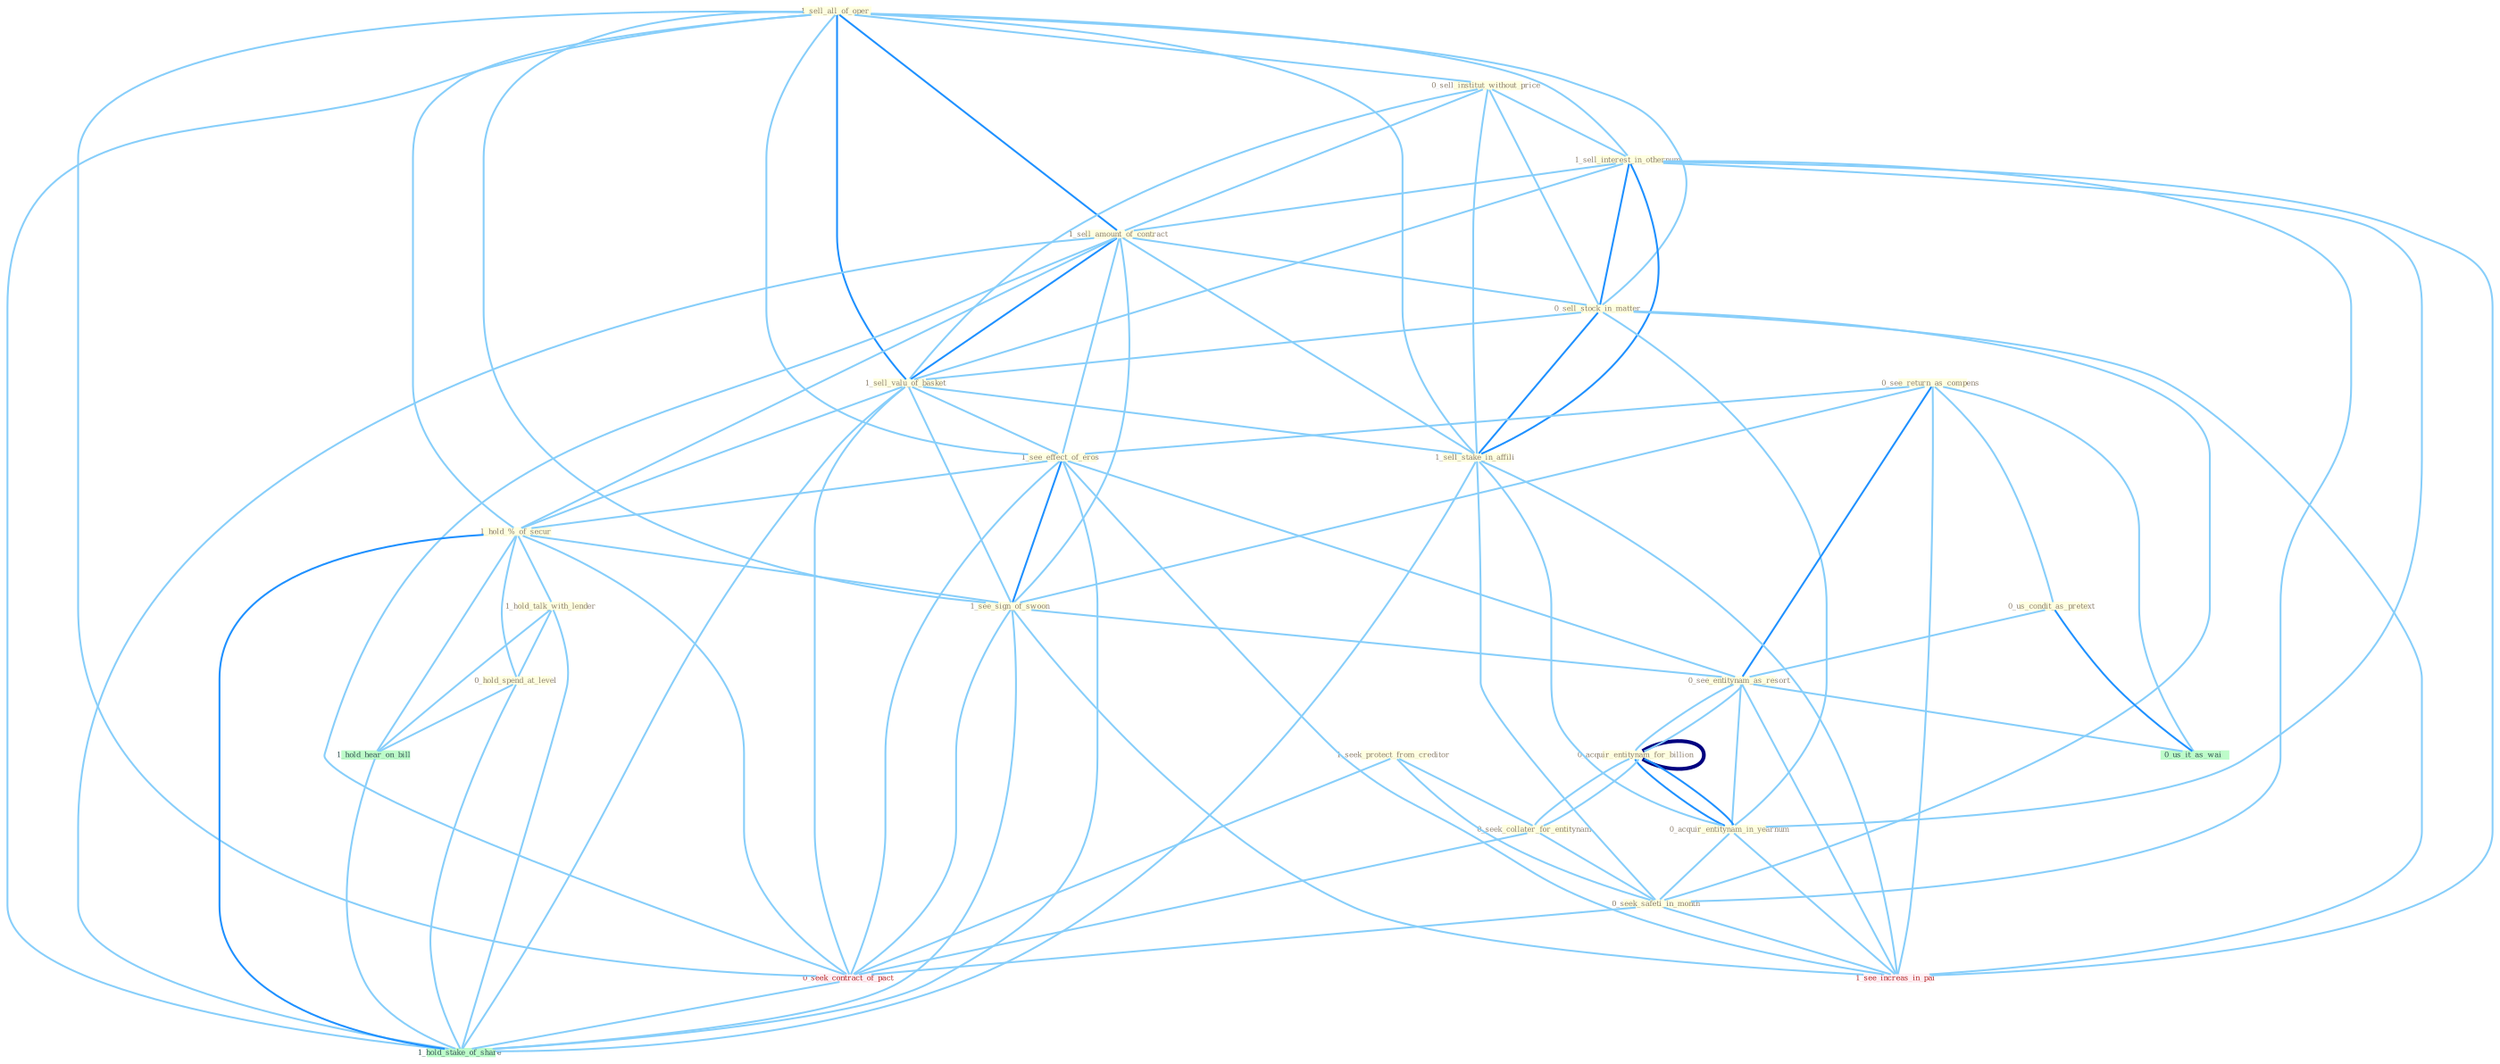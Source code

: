 Graph G{ 
    node
    [shape=polygon,style=filled,width=.5,height=.06,color="#BDFCC9",fixedsize=true,fontsize=4,
    fontcolor="#2f4f4f"];
    {node
    [color="#ffffe0", fontcolor="#8b7d6b"] "1_sell_all_of_oper " "1_seek_protect_from_creditor " "0_sell_institut_without_price " "1_sell_interest_in_othernum " "0_acquir_entitynam_for_billion " "1_sell_amount_of_contract " "0_sell_stock_in_matter " "0_see_return_as_compens " "1_sell_valu_of_basket " "1_see_effect_of_eros " "1_sell_stake_in_affili " "0_seek_collater_for_entitynam " "1_hold_%_of_secur " "1_see_sign_of_swoon " "0_us_condit_as_pretext " "0_see_entitynam_as_resort " "0_acquir_entitynam_in_yearnum " "0_seek_safeti_in_month " "1_hold_talk_with_lender " "0_hold_spend_at_level "}
{node [color="#fff0f5", fontcolor="#b22222"] "0_seek_contract_of_pact " "1_see_increas_in_pai "}
edge [color="#B0E2FF"];

	"1_sell_all_of_oper " -- "0_sell_institut_without_price " [w="1", color="#87cefa" ];
	"1_sell_all_of_oper " -- "1_sell_interest_in_othernum " [w="1", color="#87cefa" ];
	"1_sell_all_of_oper " -- "1_sell_amount_of_contract " [w="2", color="#1e90ff" , len=0.8];
	"1_sell_all_of_oper " -- "0_sell_stock_in_matter " [w="1", color="#87cefa" ];
	"1_sell_all_of_oper " -- "1_sell_valu_of_basket " [w="2", color="#1e90ff" , len=0.8];
	"1_sell_all_of_oper " -- "1_see_effect_of_eros " [w="1", color="#87cefa" ];
	"1_sell_all_of_oper " -- "1_sell_stake_in_affili " [w="1", color="#87cefa" ];
	"1_sell_all_of_oper " -- "1_hold_%_of_secur " [w="1", color="#87cefa" ];
	"1_sell_all_of_oper " -- "1_see_sign_of_swoon " [w="1", color="#87cefa" ];
	"1_sell_all_of_oper " -- "0_seek_contract_of_pact " [w="1", color="#87cefa" ];
	"1_sell_all_of_oper " -- "1_hold_stake_of_share " [w="1", color="#87cefa" ];
	"1_seek_protect_from_creditor " -- "0_seek_collater_for_entitynam " [w="1", color="#87cefa" ];
	"1_seek_protect_from_creditor " -- "0_seek_safeti_in_month " [w="1", color="#87cefa" ];
	"1_seek_protect_from_creditor " -- "0_seek_contract_of_pact " [w="1", color="#87cefa" ];
	"0_sell_institut_without_price " -- "1_sell_interest_in_othernum " [w="1", color="#87cefa" ];
	"0_sell_institut_without_price " -- "1_sell_amount_of_contract " [w="1", color="#87cefa" ];
	"0_sell_institut_without_price " -- "0_sell_stock_in_matter " [w="1", color="#87cefa" ];
	"0_sell_institut_without_price " -- "1_sell_valu_of_basket " [w="1", color="#87cefa" ];
	"0_sell_institut_without_price " -- "1_sell_stake_in_affili " [w="1", color="#87cefa" ];
	"1_sell_interest_in_othernum " -- "1_sell_amount_of_contract " [w="1", color="#87cefa" ];
	"1_sell_interest_in_othernum " -- "0_sell_stock_in_matter " [w="2", color="#1e90ff" , len=0.8];
	"1_sell_interest_in_othernum " -- "1_sell_valu_of_basket " [w="1", color="#87cefa" ];
	"1_sell_interest_in_othernum " -- "1_sell_stake_in_affili " [w="2", color="#1e90ff" , len=0.8];
	"1_sell_interest_in_othernum " -- "0_acquir_entitynam_in_yearnum " [w="1", color="#87cefa" ];
	"1_sell_interest_in_othernum " -- "0_seek_safeti_in_month " [w="1", color="#87cefa" ];
	"1_sell_interest_in_othernum " -- "1_see_increas_in_pai " [w="1", color="#87cefa" ];
	"0_acquir_entitynam_for_billion " -- "0_seek_collater_for_entitynam " [w="1", color="#87cefa" ];
	"0_acquir_entitynam_for_billion " -- "0_see_entitynam_as_resort " [w="1", color="#87cefa" ];
	"0_acquir_entitynam_for_billion " -- "0_acquir_entitynam_in_yearnum " [w="2", color="#1e90ff" , len=0.8];
	"0_acquir_entitynam_for_billion " -- "0_acquir_entitynam_for_billion " [w="4", style=bold, color="#000080", len=0.4];
	"1_sell_amount_of_contract " -- "0_sell_stock_in_matter " [w="1", color="#87cefa" ];
	"1_sell_amount_of_contract " -- "1_sell_valu_of_basket " [w="2", color="#1e90ff" , len=0.8];
	"1_sell_amount_of_contract " -- "1_see_effect_of_eros " [w="1", color="#87cefa" ];
	"1_sell_amount_of_contract " -- "1_sell_stake_in_affili " [w="1", color="#87cefa" ];
	"1_sell_amount_of_contract " -- "1_hold_%_of_secur " [w="1", color="#87cefa" ];
	"1_sell_amount_of_contract " -- "1_see_sign_of_swoon " [w="1", color="#87cefa" ];
	"1_sell_amount_of_contract " -- "0_seek_contract_of_pact " [w="1", color="#87cefa" ];
	"1_sell_amount_of_contract " -- "1_hold_stake_of_share " [w="1", color="#87cefa" ];
	"0_sell_stock_in_matter " -- "1_sell_valu_of_basket " [w="1", color="#87cefa" ];
	"0_sell_stock_in_matter " -- "1_sell_stake_in_affili " [w="2", color="#1e90ff" , len=0.8];
	"0_sell_stock_in_matter " -- "0_acquir_entitynam_in_yearnum " [w="1", color="#87cefa" ];
	"0_sell_stock_in_matter " -- "0_seek_safeti_in_month " [w="1", color="#87cefa" ];
	"0_sell_stock_in_matter " -- "1_see_increas_in_pai " [w="1", color="#87cefa" ];
	"0_see_return_as_compens " -- "1_see_effect_of_eros " [w="1", color="#87cefa" ];
	"0_see_return_as_compens " -- "1_see_sign_of_swoon " [w="1", color="#87cefa" ];
	"0_see_return_as_compens " -- "0_us_condit_as_pretext " [w="1", color="#87cefa" ];
	"0_see_return_as_compens " -- "0_see_entitynam_as_resort " [w="2", color="#1e90ff" , len=0.8];
	"0_see_return_as_compens " -- "0_us_it_as_wai " [w="1", color="#87cefa" ];
	"0_see_return_as_compens " -- "1_see_increas_in_pai " [w="1", color="#87cefa" ];
	"1_sell_valu_of_basket " -- "1_see_effect_of_eros " [w="1", color="#87cefa" ];
	"1_sell_valu_of_basket " -- "1_sell_stake_in_affili " [w="1", color="#87cefa" ];
	"1_sell_valu_of_basket " -- "1_hold_%_of_secur " [w="1", color="#87cefa" ];
	"1_sell_valu_of_basket " -- "1_see_sign_of_swoon " [w="1", color="#87cefa" ];
	"1_sell_valu_of_basket " -- "0_seek_contract_of_pact " [w="1", color="#87cefa" ];
	"1_sell_valu_of_basket " -- "1_hold_stake_of_share " [w="1", color="#87cefa" ];
	"1_see_effect_of_eros " -- "1_hold_%_of_secur " [w="1", color="#87cefa" ];
	"1_see_effect_of_eros " -- "1_see_sign_of_swoon " [w="2", color="#1e90ff" , len=0.8];
	"1_see_effect_of_eros " -- "0_see_entitynam_as_resort " [w="1", color="#87cefa" ];
	"1_see_effect_of_eros " -- "0_seek_contract_of_pact " [w="1", color="#87cefa" ];
	"1_see_effect_of_eros " -- "1_see_increas_in_pai " [w="1", color="#87cefa" ];
	"1_see_effect_of_eros " -- "1_hold_stake_of_share " [w="1", color="#87cefa" ];
	"1_sell_stake_in_affili " -- "0_acquir_entitynam_in_yearnum " [w="1", color="#87cefa" ];
	"1_sell_stake_in_affili " -- "0_seek_safeti_in_month " [w="1", color="#87cefa" ];
	"1_sell_stake_in_affili " -- "1_see_increas_in_pai " [w="1", color="#87cefa" ];
	"1_sell_stake_in_affili " -- "1_hold_stake_of_share " [w="1", color="#87cefa" ];
	"0_seek_collater_for_entitynam " -- "0_seek_safeti_in_month " [w="1", color="#87cefa" ];
	"0_seek_collater_for_entitynam " -- "0_seek_contract_of_pact " [w="1", color="#87cefa" ];
	"0_seek_collater_for_entitynam " -- "0_acquir_entitynam_for_billion " [w="1", color="#87cefa" ];
	"1_hold_%_of_secur " -- "1_see_sign_of_swoon " [w="1", color="#87cefa" ];
	"1_hold_%_of_secur " -- "1_hold_talk_with_lender " [w="1", color="#87cefa" ];
	"1_hold_%_of_secur " -- "0_hold_spend_at_level " [w="1", color="#87cefa" ];
	"1_hold_%_of_secur " -- "0_seek_contract_of_pact " [w="1", color="#87cefa" ];
	"1_hold_%_of_secur " -- "1_hold_hear_on_bill " [w="1", color="#87cefa" ];
	"1_hold_%_of_secur " -- "1_hold_stake_of_share " [w="2", color="#1e90ff" , len=0.8];
	"1_see_sign_of_swoon " -- "0_see_entitynam_as_resort " [w="1", color="#87cefa" ];
	"1_see_sign_of_swoon " -- "0_seek_contract_of_pact " [w="1", color="#87cefa" ];
	"1_see_sign_of_swoon " -- "1_see_increas_in_pai " [w="1", color="#87cefa" ];
	"1_see_sign_of_swoon " -- "1_hold_stake_of_share " [w="1", color="#87cefa" ];
	"0_us_condit_as_pretext " -- "0_see_entitynam_as_resort " [w="1", color="#87cefa" ];
	"0_us_condit_as_pretext " -- "0_us_it_as_wai " [w="2", color="#1e90ff" , len=0.8];
	"0_see_entitynam_as_resort " -- "0_acquir_entitynam_in_yearnum " [w="1", color="#87cefa" ];
	"0_see_entitynam_as_resort " -- "0_us_it_as_wai " [w="1", color="#87cefa" ];
	"0_see_entitynam_as_resort " -- "0_acquir_entitynam_for_billion " [w="1", color="#87cefa" ];
	"0_see_entitynam_as_resort " -- "1_see_increas_in_pai " [w="1", color="#87cefa" ];
	"0_acquir_entitynam_in_yearnum " -- "0_seek_safeti_in_month " [w="1", color="#87cefa" ];
	"0_acquir_entitynam_in_yearnum " -- "0_acquir_entitynam_for_billion " [w="2", color="#1e90ff" , len=0.8];
	"0_acquir_entitynam_in_yearnum " -- "1_see_increas_in_pai " [w="1", color="#87cefa" ];
	"0_seek_safeti_in_month " -- "0_seek_contract_of_pact " [w="1", color="#87cefa" ];
	"0_seek_safeti_in_month " -- "1_see_increas_in_pai " [w="1", color="#87cefa" ];
	"1_hold_talk_with_lender " -- "0_hold_spend_at_level " [w="1", color="#87cefa" ];
	"1_hold_talk_with_lender " -- "1_hold_hear_on_bill " [w="1", color="#87cefa" ];
	"1_hold_talk_with_lender " -- "1_hold_stake_of_share " [w="1", color="#87cefa" ];
	"0_hold_spend_at_level " -- "1_hold_hear_on_bill " [w="1", color="#87cefa" ];
	"0_hold_spend_at_level " -- "1_hold_stake_of_share " [w="1", color="#87cefa" ];
	"0_seek_contract_of_pact " -- "1_hold_stake_of_share " [w="1", color="#87cefa" ];
	"1_hold_hear_on_bill " -- "1_hold_stake_of_share " [w="1", color="#87cefa" ];
}